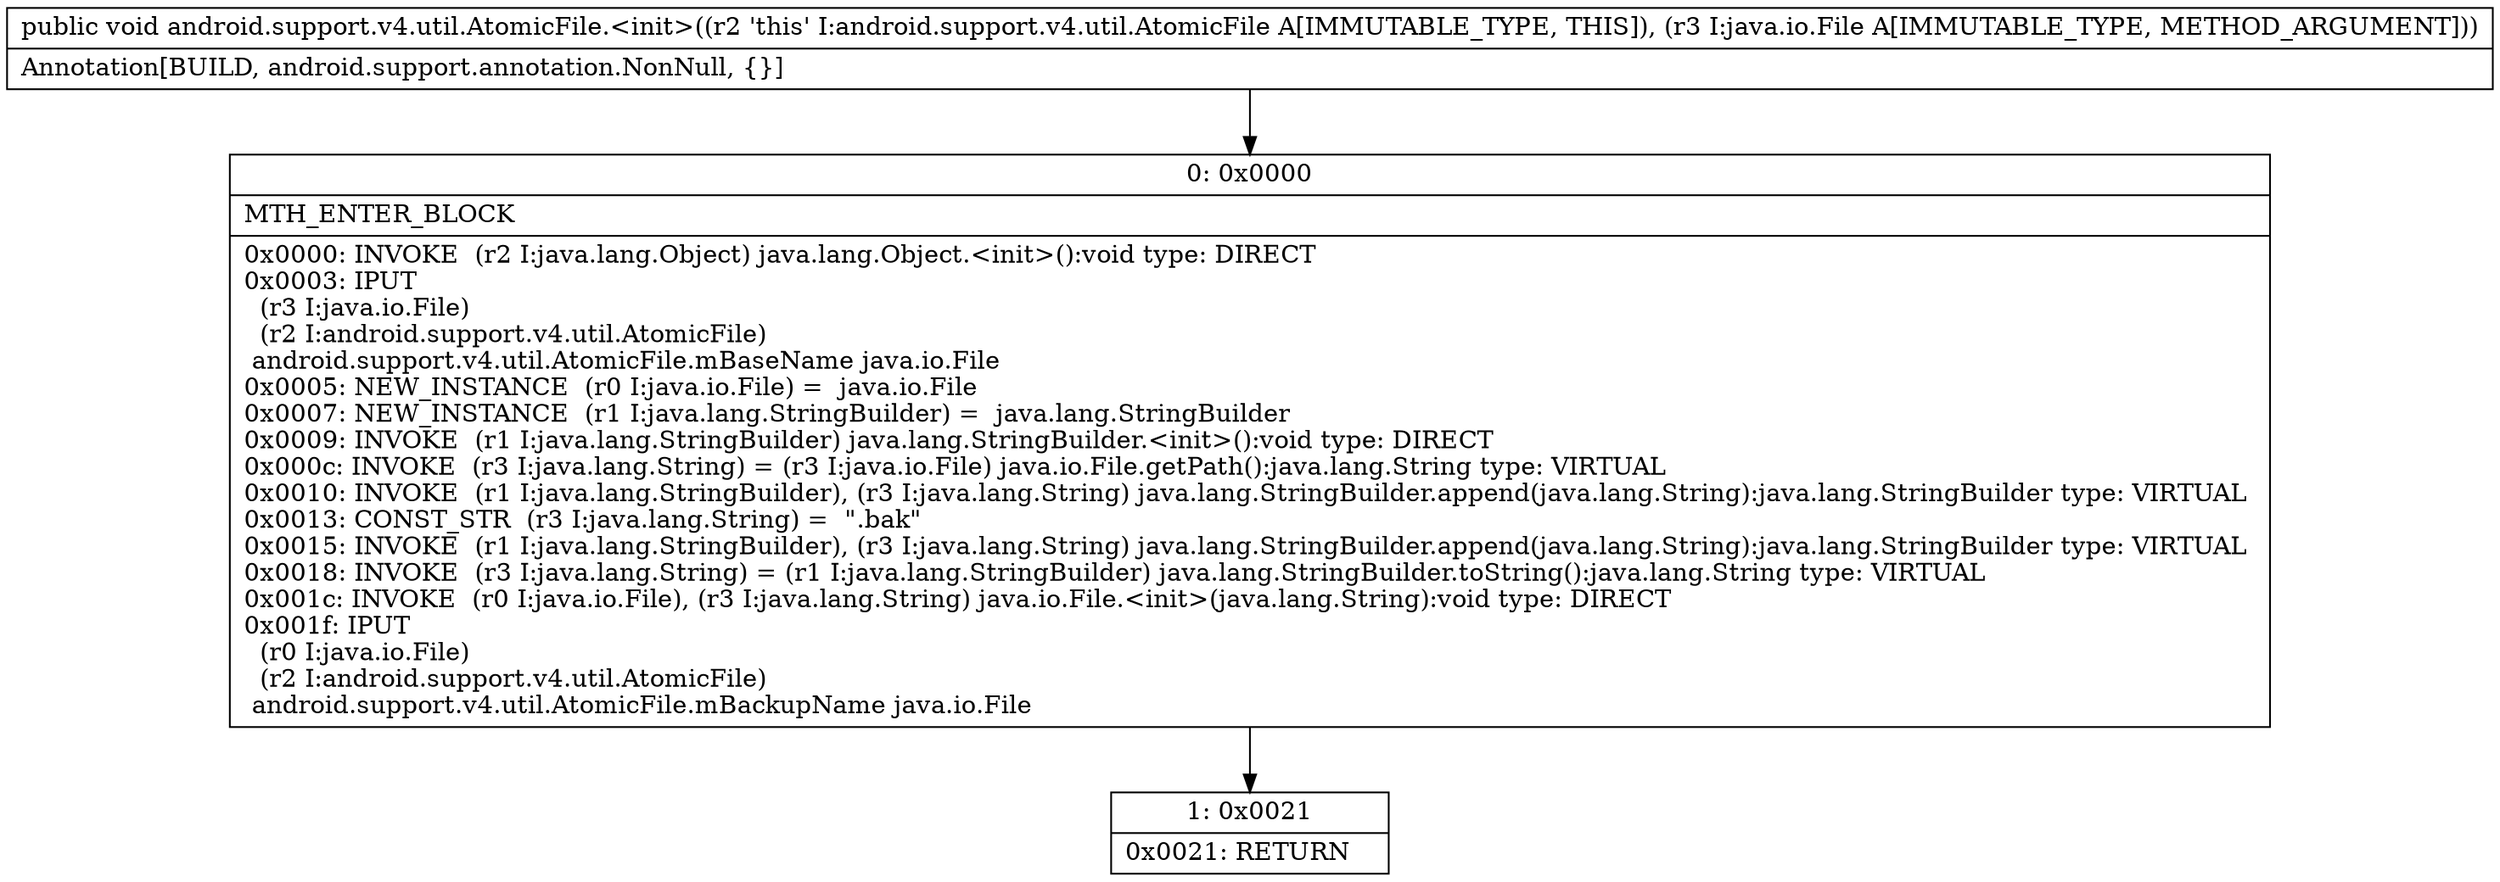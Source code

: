 digraph "CFG forandroid.support.v4.util.AtomicFile.\<init\>(Ljava\/io\/File;)V" {
Node_0 [shape=record,label="{0\:\ 0x0000|MTH_ENTER_BLOCK\l|0x0000: INVOKE  (r2 I:java.lang.Object) java.lang.Object.\<init\>():void type: DIRECT \l0x0003: IPUT  \l  (r3 I:java.io.File)\l  (r2 I:android.support.v4.util.AtomicFile)\l android.support.v4.util.AtomicFile.mBaseName java.io.File \l0x0005: NEW_INSTANCE  (r0 I:java.io.File) =  java.io.File \l0x0007: NEW_INSTANCE  (r1 I:java.lang.StringBuilder) =  java.lang.StringBuilder \l0x0009: INVOKE  (r1 I:java.lang.StringBuilder) java.lang.StringBuilder.\<init\>():void type: DIRECT \l0x000c: INVOKE  (r3 I:java.lang.String) = (r3 I:java.io.File) java.io.File.getPath():java.lang.String type: VIRTUAL \l0x0010: INVOKE  (r1 I:java.lang.StringBuilder), (r3 I:java.lang.String) java.lang.StringBuilder.append(java.lang.String):java.lang.StringBuilder type: VIRTUAL \l0x0013: CONST_STR  (r3 I:java.lang.String) =  \".bak\" \l0x0015: INVOKE  (r1 I:java.lang.StringBuilder), (r3 I:java.lang.String) java.lang.StringBuilder.append(java.lang.String):java.lang.StringBuilder type: VIRTUAL \l0x0018: INVOKE  (r3 I:java.lang.String) = (r1 I:java.lang.StringBuilder) java.lang.StringBuilder.toString():java.lang.String type: VIRTUAL \l0x001c: INVOKE  (r0 I:java.io.File), (r3 I:java.lang.String) java.io.File.\<init\>(java.lang.String):void type: DIRECT \l0x001f: IPUT  \l  (r0 I:java.io.File)\l  (r2 I:android.support.v4.util.AtomicFile)\l android.support.v4.util.AtomicFile.mBackupName java.io.File \l}"];
Node_1 [shape=record,label="{1\:\ 0x0021|0x0021: RETURN   \l}"];
MethodNode[shape=record,label="{public void android.support.v4.util.AtomicFile.\<init\>((r2 'this' I:android.support.v4.util.AtomicFile A[IMMUTABLE_TYPE, THIS]), (r3 I:java.io.File A[IMMUTABLE_TYPE, METHOD_ARGUMENT]))  | Annotation[BUILD, android.support.annotation.NonNull, \{\}]\l}"];
MethodNode -> Node_0;
Node_0 -> Node_1;
}


